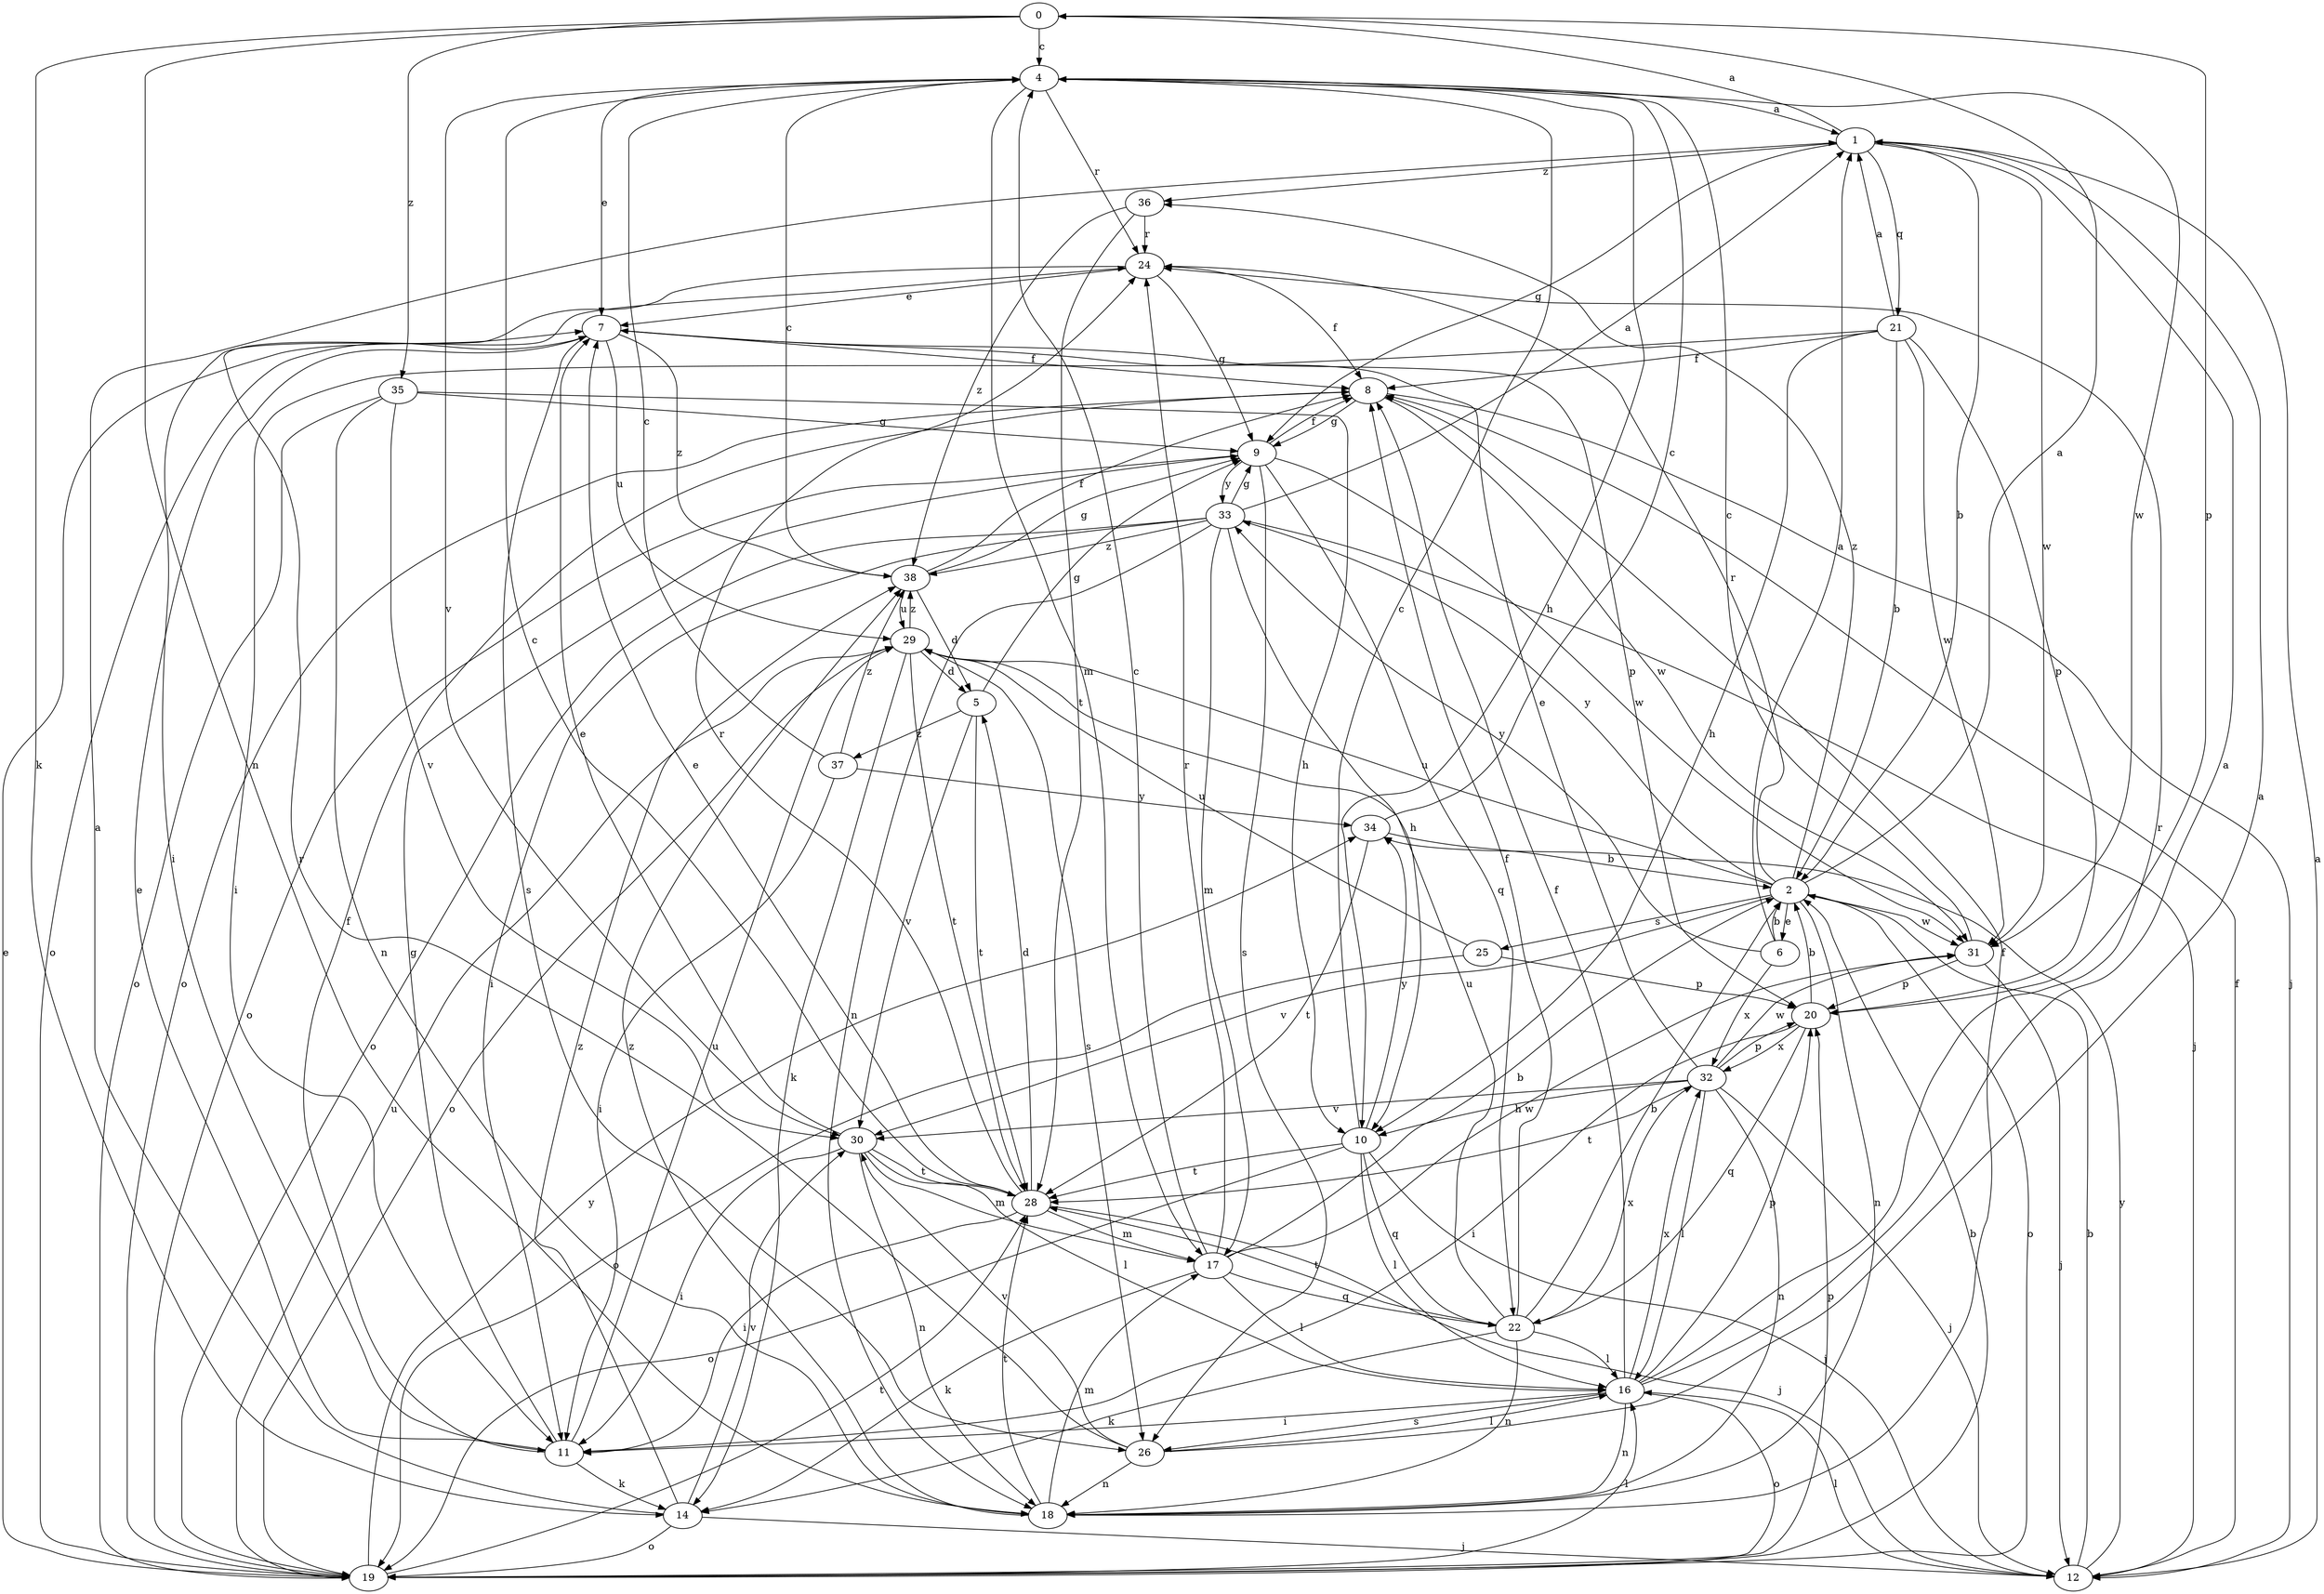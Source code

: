 strict digraph  {
0;
1;
2;
4;
5;
6;
7;
8;
9;
10;
11;
12;
14;
16;
17;
18;
19;
20;
21;
22;
24;
25;
26;
28;
29;
30;
31;
32;
33;
34;
35;
36;
37;
38;
0 -> 4  [label=c];
0 -> 14  [label=k];
0 -> 18  [label=n];
0 -> 20  [label=p];
0 -> 35  [label=z];
1 -> 0  [label=a];
1 -> 2  [label=b];
1 -> 9  [label=g];
1 -> 21  [label=q];
1 -> 31  [label=w];
1 -> 36  [label=z];
2 -> 0  [label=a];
2 -> 6  [label=e];
2 -> 18  [label=n];
2 -> 19  [label=o];
2 -> 24  [label=r];
2 -> 25  [label=s];
2 -> 29  [label=u];
2 -> 30  [label=v];
2 -> 31  [label=w];
2 -> 33  [label=y];
2 -> 36  [label=z];
4 -> 1  [label=a];
4 -> 7  [label=e];
4 -> 10  [label=h];
4 -> 17  [label=m];
4 -> 24  [label=r];
4 -> 30  [label=v];
4 -> 31  [label=w];
5 -> 9  [label=g];
5 -> 28  [label=t];
5 -> 30  [label=v];
5 -> 37  [label=z];
6 -> 1  [label=a];
6 -> 2  [label=b];
6 -> 32  [label=x];
6 -> 33  [label=y];
7 -> 8  [label=f];
7 -> 19  [label=o];
7 -> 20  [label=p];
7 -> 26  [label=s];
7 -> 29  [label=u];
7 -> 38  [label=z];
8 -> 9  [label=g];
8 -> 12  [label=j];
8 -> 19  [label=o];
8 -> 31  [label=w];
9 -> 8  [label=f];
9 -> 19  [label=o];
9 -> 22  [label=q];
9 -> 26  [label=s];
9 -> 31  [label=w];
9 -> 33  [label=y];
10 -> 4  [label=c];
10 -> 12  [label=j];
10 -> 16  [label=l];
10 -> 19  [label=o];
10 -> 22  [label=q];
10 -> 28  [label=t];
10 -> 34  [label=y];
11 -> 7  [label=e];
11 -> 8  [label=f];
11 -> 9  [label=g];
11 -> 14  [label=k];
11 -> 29  [label=u];
12 -> 1  [label=a];
12 -> 2  [label=b];
12 -> 8  [label=f];
12 -> 16  [label=l];
12 -> 34  [label=y];
14 -> 1  [label=a];
14 -> 12  [label=j];
14 -> 19  [label=o];
14 -> 30  [label=v];
14 -> 38  [label=z];
16 -> 1  [label=a];
16 -> 8  [label=f];
16 -> 11  [label=i];
16 -> 18  [label=n];
16 -> 19  [label=o];
16 -> 20  [label=p];
16 -> 24  [label=r];
16 -> 26  [label=s];
16 -> 32  [label=x];
17 -> 2  [label=b];
17 -> 4  [label=c];
17 -> 14  [label=k];
17 -> 16  [label=l];
17 -> 22  [label=q];
17 -> 24  [label=r];
17 -> 31  [label=w];
18 -> 8  [label=f];
18 -> 17  [label=m];
18 -> 28  [label=t];
18 -> 38  [label=z];
19 -> 2  [label=b];
19 -> 7  [label=e];
19 -> 16  [label=l];
19 -> 20  [label=p];
19 -> 28  [label=t];
19 -> 29  [label=u];
19 -> 34  [label=y];
20 -> 2  [label=b];
20 -> 11  [label=i];
20 -> 22  [label=q];
20 -> 32  [label=x];
21 -> 1  [label=a];
21 -> 2  [label=b];
21 -> 8  [label=f];
21 -> 10  [label=h];
21 -> 11  [label=i];
21 -> 20  [label=p];
21 -> 31  [label=w];
22 -> 2  [label=b];
22 -> 8  [label=f];
22 -> 14  [label=k];
22 -> 16  [label=l];
22 -> 18  [label=n];
22 -> 28  [label=t];
22 -> 29  [label=u];
22 -> 32  [label=x];
24 -> 7  [label=e];
24 -> 8  [label=f];
24 -> 9  [label=g];
24 -> 11  [label=i];
25 -> 19  [label=o];
25 -> 20  [label=p];
25 -> 29  [label=u];
26 -> 1  [label=a];
26 -> 16  [label=l];
26 -> 18  [label=n];
26 -> 24  [label=r];
26 -> 30  [label=v];
28 -> 4  [label=c];
28 -> 5  [label=d];
28 -> 7  [label=e];
28 -> 11  [label=i];
28 -> 12  [label=j];
28 -> 17  [label=m];
28 -> 24  [label=r];
29 -> 5  [label=d];
29 -> 14  [label=k];
29 -> 19  [label=o];
29 -> 26  [label=s];
29 -> 28  [label=t];
29 -> 38  [label=z];
30 -> 7  [label=e];
30 -> 11  [label=i];
30 -> 16  [label=l];
30 -> 17  [label=m];
30 -> 18  [label=n];
30 -> 28  [label=t];
31 -> 4  [label=c];
31 -> 12  [label=j];
31 -> 20  [label=p];
32 -> 7  [label=e];
32 -> 10  [label=h];
32 -> 12  [label=j];
32 -> 16  [label=l];
32 -> 18  [label=n];
32 -> 20  [label=p];
32 -> 28  [label=t];
32 -> 30  [label=v];
32 -> 31  [label=w];
33 -> 1  [label=a];
33 -> 9  [label=g];
33 -> 10  [label=h];
33 -> 11  [label=i];
33 -> 12  [label=j];
33 -> 17  [label=m];
33 -> 18  [label=n];
33 -> 19  [label=o];
33 -> 38  [label=z];
34 -> 2  [label=b];
34 -> 4  [label=c];
34 -> 28  [label=t];
35 -> 9  [label=g];
35 -> 10  [label=h];
35 -> 18  [label=n];
35 -> 19  [label=o];
35 -> 30  [label=v];
36 -> 24  [label=r];
36 -> 28  [label=t];
36 -> 38  [label=z];
37 -> 4  [label=c];
37 -> 11  [label=i];
37 -> 34  [label=y];
37 -> 38  [label=z];
38 -> 4  [label=c];
38 -> 5  [label=d];
38 -> 8  [label=f];
38 -> 9  [label=g];
38 -> 29  [label=u];
}
